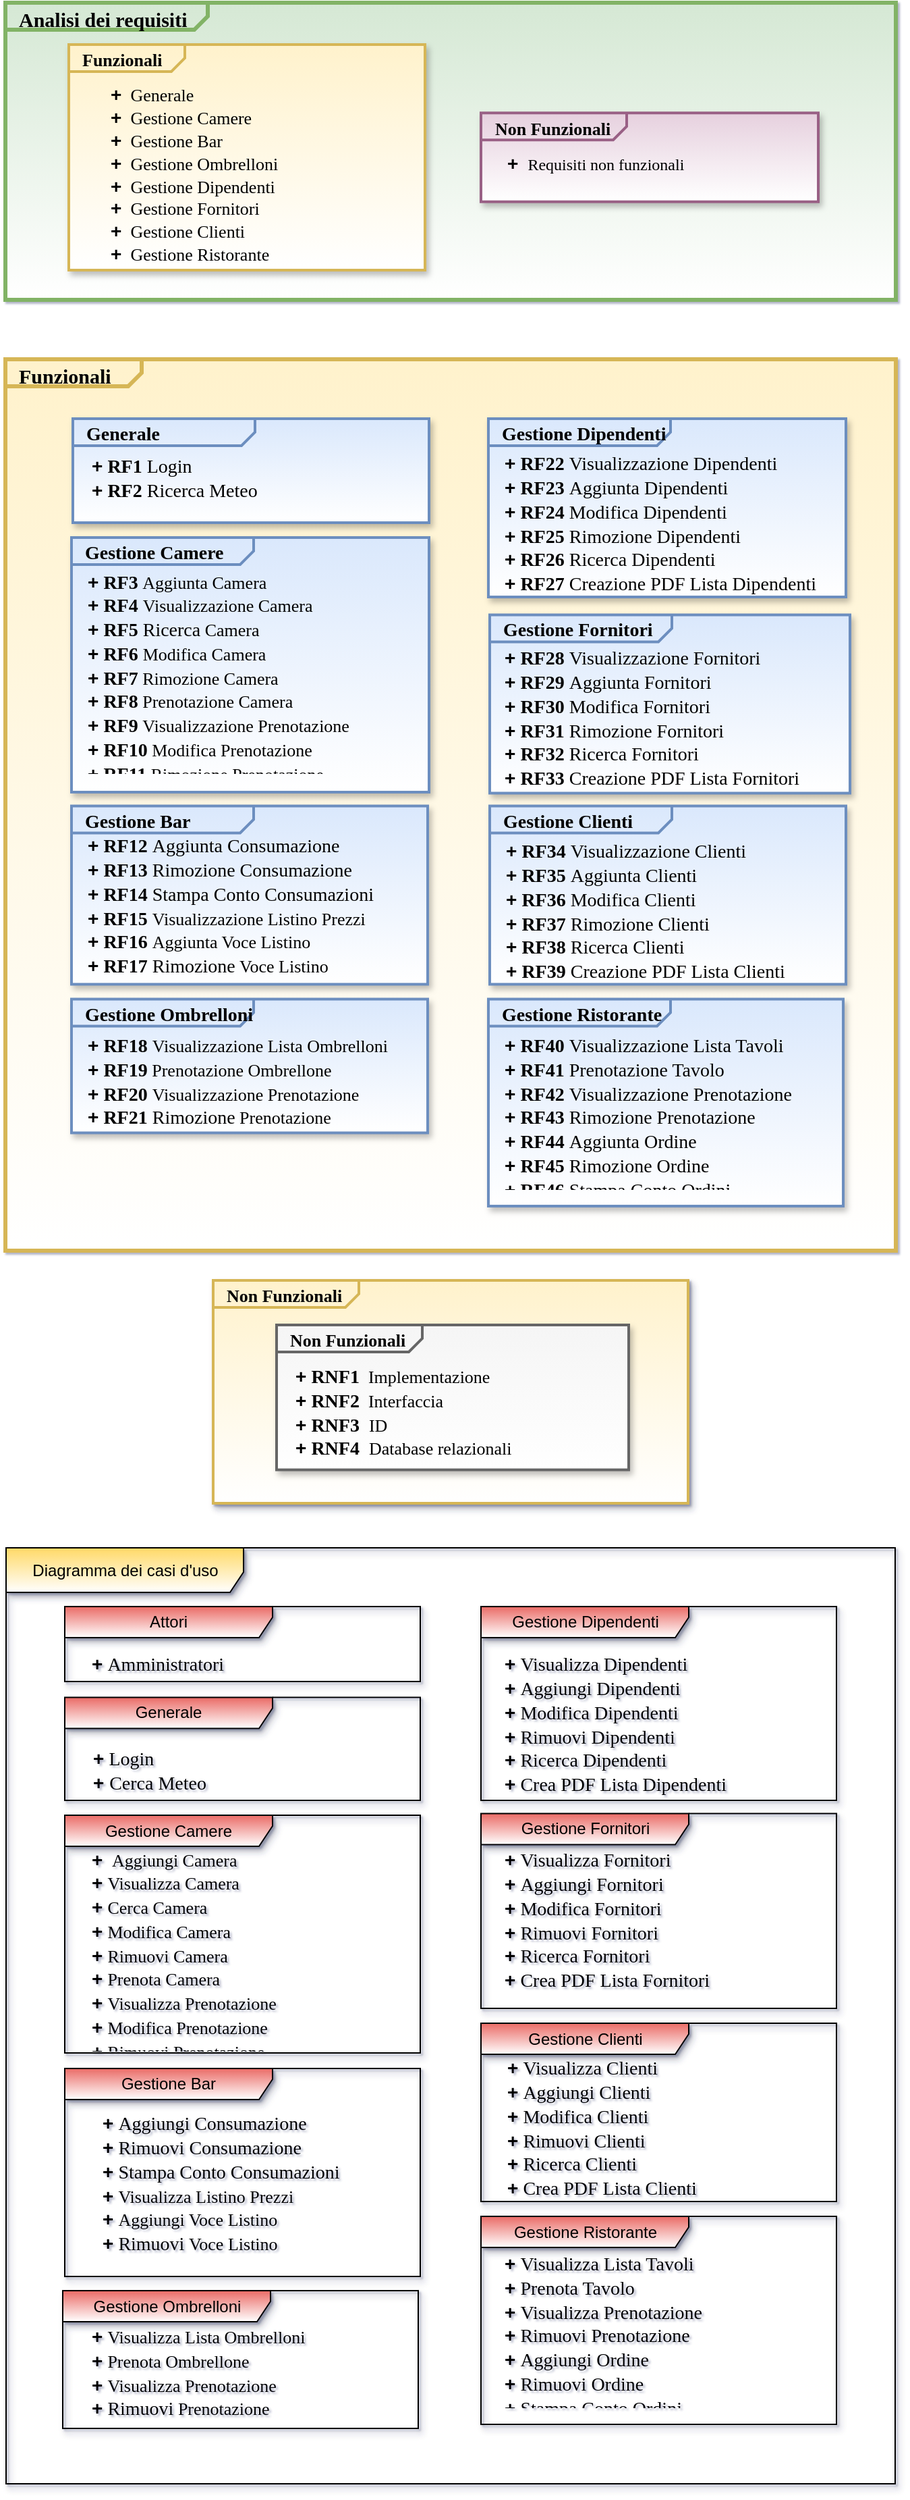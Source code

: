 <mxfile version="14.8.6" type="github">
  <diagram id="C5RBs43oDa-KdzZeNtuy" name="Page-1">
    <mxGraphModel dx="1038" dy="547" grid="1" gridSize="11" guides="1" tooltips="1" connect="1" arrows="1" fold="1" page="1" pageScale="1" pageWidth="827" pageHeight="1169" background="none" math="0" shadow="1">
      <root>
        <mxCell id="WIyWlLk6GJQsqaUBKTNV-0" />
        <mxCell id="WIyWlLk6GJQsqaUBKTNV-1" parent="WIyWlLk6GJQsqaUBKTNV-0" />
        <mxCell id="uHko3ZqcCqg4jHDyhWzK-28" value="Generale" style="shape=umlFrame;whiteSpace=wrap;html=1;shadow=1;sketch=0;fillColor=#EA6B66;gradientColor=#ffffff;width=154;height=23;" vertex="1" parent="WIyWlLk6GJQsqaUBKTNV-1">
          <mxGeometry x="88" y="1298.75" width="263.5" height="76.25" as="geometry" />
        </mxCell>
        <mxCell id="uHko3ZqcCqg4jHDyhWzK-17" value="Diagramma dei casi d&#39;uso" style="shape=umlFrame;whiteSpace=wrap;html=1;gradientColor=#ffffff;fillColor=#FFD966;shadow=1;sketch=0;width=176;height=33;" vertex="1" parent="WIyWlLk6GJQsqaUBKTNV-1">
          <mxGeometry x="44.5" y="1188" width="659" height="693" as="geometry" />
        </mxCell>
        <mxCell id="uHko3ZqcCqg4jHDyhWzK-27" value="Gestione Camere" style="shape=umlFrame;whiteSpace=wrap;html=1;shadow=1;sketch=0;fillColor=#EA6B66;gradientColor=#ffffff;width=154;height=23;" vertex="1" parent="WIyWlLk6GJQsqaUBKTNV-1">
          <mxGeometry x="88" y="1386" width="263.5" height="176" as="geometry" />
        </mxCell>
        <mxCell id="uHko3ZqcCqg4jHDyhWzK-25" value="Gestione Ombrelloni" style="shape=umlFrame;whiteSpace=wrap;html=1;shadow=1;sketch=0;fillColor=#EA6B66;gradientColor=#ffffff;width=154;height=23;" vertex="1" parent="WIyWlLk6GJQsqaUBKTNV-1">
          <mxGeometry x="86.5" y="1738" width="263.5" height="102" as="geometry" />
        </mxCell>
        <mxCell id="uHko3ZqcCqg4jHDyhWzK-23" value="Gestione Clienti" style="shape=umlFrame;whiteSpace=wrap;html=1;shadow=1;sketch=0;fillColor=#EA6B66;gradientColor=#ffffff;width=154;height=23;" vertex="1" parent="WIyWlLk6GJQsqaUBKTNV-1">
          <mxGeometry x="396.5" y="1540" width="263.5" height="132" as="geometry" />
        </mxCell>
        <mxCell id="uHko3ZqcCqg4jHDyhWzK-22" value="Gestione Fornitori" style="shape=umlFrame;whiteSpace=wrap;html=1;shadow=1;sketch=0;fillColor=#EA6B66;gradientColor=#ffffff;width=154;height=23;" vertex="1" parent="WIyWlLk6GJQsqaUBKTNV-1">
          <mxGeometry x="396.5" y="1384.75" width="263.5" height="144.25" as="geometry" />
        </mxCell>
        <mxCell id="uHko3ZqcCqg4jHDyhWzK-21" value="Gestione Dipendenti" style="shape=umlFrame;whiteSpace=wrap;html=1;shadow=1;sketch=0;fillColor=#EA6B66;gradientColor=#ffffff;width=154;height=23;" vertex="1" parent="WIyWlLk6GJQsqaUBKTNV-1">
          <mxGeometry x="396.5" y="1231.5" width="263.5" height="143.5" as="geometry" />
        </mxCell>
        <mxCell id="D3HDeSOzt5VXVgKv0Lmd-0" value="&lt;p style=&quot;margin: 0px ; margin-top: 4px ; margin-left: 10px ; text-align: left&quot;&gt;&lt;b&gt;&lt;font style=&quot;font-size: 15px&quot; face=&quot;Times New Roman&quot;&gt;Funzionali&lt;/font&gt;&lt;/b&gt;&lt;/p&gt;" style="html=1;shape=mxgraph.sysml.package;align=left;spacingLeft=5;verticalAlign=top;spacingTop=0;labelX=101;html=1;overflow=fill;strokeColor=#d6b656;fillColor=#fff2cc;strokeWidth=3;noLabel=0;autosize=0;gradientColor=#FFFFFF;" parent="WIyWlLk6GJQsqaUBKTNV-1" vertex="1">
          <mxGeometry x="44" y="308" width="660" height="660" as="geometry" />
        </mxCell>
        <mxCell id="D3HDeSOzt5VXVgKv0Lmd-4" value="&lt;p style=&quot;margin: 0px ; margin-top: 4px ; margin-left: 10px ; text-align: left&quot;&gt;&lt;b&gt;&lt;font face=&quot;Times New Roman&quot; style=&quot;font-size: 15px&quot;&gt;Analisi dei requisiti&lt;/font&gt;&lt;/b&gt;&lt;/p&gt;" style="html=1;shape=mxgraph.sysml.package;align=left;spacingLeft=5;verticalAlign=top;spacingTop=-3;labelX=150;html=1;overflow=fill;strokeColor=#82b366;strokeWidth=3;fillColor=#d5e8d4;gradientColor=#FFFFFF;" parent="WIyWlLk6GJQsqaUBKTNV-1" vertex="1">
          <mxGeometry x="44" y="44" width="660" height="220" as="geometry" />
        </mxCell>
        <mxCell id="D3HDeSOzt5VXVgKv0Lmd-6" value="&lt;p style=&quot;margin: 0px ; margin-top: 4px ; margin-left: 10px ; text-align: left&quot;&gt;&lt;b&gt;&lt;font style=&quot;font-size: 13px&quot; face=&quot;Times New Roman&quot;&gt;Non Funzionali&lt;/font&gt;&lt;/b&gt;&lt;/p&gt;" style="html=1;shape=mxgraph.sysml.package;align=left;spacingLeft=5;verticalAlign=top;spacingTop=-3;labelX=108;html=1;overflow=fill;strokeColor=#996185;strokeWidth=2;fontSize=12;fillColor=#e6d0de;shadow=1;gradientColor=#FFFFFF;" parent="WIyWlLk6GJQsqaUBKTNV-1" vertex="1">
          <mxGeometry x="396.5" y="125.63" width="250" height="65.75" as="geometry" />
        </mxCell>
        <mxCell id="D3HDeSOzt5VXVgKv0Lmd-5" value="&lt;p style=&quot;margin: 0px ; margin-top: 4px ; margin-left: 10px ; text-align: left&quot;&gt;&lt;b&gt;&lt;font face=&quot;Times New Roman&quot; style=&quot;font-size: 13px&quot;&gt;Funzionali&lt;/font&gt;&lt;/b&gt;&lt;/p&gt;" style="html=1;shape=mxgraph.sysml.package;align=left;spacingLeft=5;verticalAlign=top;spacingTop=-3;labelX=86;html=1;overflow=fill;fontSize=12;strokeColor=#d6b656;fillColor=#fff2cc;strokeWidth=2;shadow=1;gradientColor=#FFFFFF;" parent="WIyWlLk6GJQsqaUBKTNV-1" vertex="1">
          <mxGeometry x="91" y="75" width="264" height="167" as="geometry" />
        </mxCell>
        <mxCell id="Pwwx5OgXnvk-JeBYDkTg-12" value="&lt;font style=&quot;font-size: 14px&quot;&gt;&lt;font&gt;&lt;b&gt;&lt;font style=&quot;font-size: 14px&quot;&gt;+&lt;/font&gt;&lt;font face=&quot;Times New Roman&quot; style=&quot;font-size: 13px&quot;&gt;&amp;nbsp;&amp;nbsp;&lt;/font&gt;&lt;/b&gt;&lt;/font&gt;&lt;span style=&quot;font-size: 13px ; font-family: &amp;#34;times new roman&amp;#34;&quot;&gt;Generale&lt;/span&gt;&lt;br&gt;&lt;b&gt;&lt;font style=&quot;font-size: 14px&quot;&gt;+&lt;/font&gt;&lt;/b&gt;&lt;span style=&quot;font-size: 13px ; font-family: &amp;#34;times new roman&amp;#34;&quot;&gt;&amp;nbsp;&lt;/span&gt;&lt;span style=&quot;font-size: 13px ; font-family: &amp;#34;times new roman&amp;#34;&quot;&gt;&amp;nbsp;Gestione Camere&lt;/span&gt;&lt;br&gt;&lt;b&gt;&lt;font style=&quot;font-size: 14px&quot;&gt;+&lt;/font&gt;&lt;/b&gt;&lt;span style=&quot;font-size: 13px ; font-family: &amp;#34;times new roman&amp;#34;&quot;&gt;&amp;nbsp; Gestione Bar&lt;/span&gt;&lt;br&gt;&lt;b&gt;&lt;font style=&quot;font-size: 14px&quot;&gt;+&lt;/font&gt;&lt;/b&gt;&lt;span style=&quot;font-size: 13px ; font-family: &amp;#34;times new roman&amp;#34;&quot;&gt;&amp;nbsp;&lt;/span&gt;&lt;span style=&quot;font-family: &amp;#34;times new roman&amp;#34; ; font-size: 13px&quot;&gt;&amp;nbsp;Gestione Ombrelloni&lt;br&gt;&lt;/span&gt;&lt;b&gt;+&lt;/b&gt;&lt;span style=&quot;font-size: 13px ; font-family: &amp;#34;times new roman&amp;#34;&quot;&gt;&amp;nbsp;&lt;/span&gt;&lt;span style=&quot;font-family: &amp;#34;times new roman&amp;#34; ; font-size: 13px&quot;&gt;&amp;nbsp;Gestione Dipendenti&lt;br&gt;&lt;/span&gt;&lt;b&gt;+&lt;/b&gt;&lt;span style=&quot;font-size: 13px ; font-family: &amp;#34;times new roman&amp;#34;&quot;&gt;&amp;nbsp;&lt;/span&gt;&lt;span style=&quot;font-family: &amp;#34;times new roman&amp;#34; ; font-size: 13px&quot;&gt;&amp;nbsp;Gestione Fornitori&lt;br&gt;&lt;/span&gt;&lt;b&gt;+&lt;/b&gt;&lt;span style=&quot;font-size: 13px ; font-family: &amp;#34;times new roman&amp;#34;&quot;&gt;&amp;nbsp;&lt;/span&gt;&lt;span style=&quot;font-family: &amp;#34;times new roman&amp;#34; ; font-size: 13px&quot;&gt;&amp;nbsp;Gestione Clienti&lt;/span&gt;&lt;span style=&quot;font-family: &amp;#34;times new roman&amp;#34; ; font-size: 13px&quot;&gt;&lt;br&gt;&lt;/span&gt;&lt;b&gt;+&lt;/b&gt;&lt;span style=&quot;font-size: 13px ; font-family: &amp;#34;times new roman&amp;#34;&quot;&gt;&amp;nbsp;&lt;/span&gt;&lt;span style=&quot;font-family: &amp;#34;times new roman&amp;#34; ; font-size: 13px&quot;&gt;&amp;nbsp;Gestione Ristorante&lt;br&gt;&lt;/span&gt;&lt;/font&gt;" style="text;strokeColor=none;fillColor=none;html=1;whiteSpace=wrap;verticalAlign=middle;overflow=hidden;" parent="WIyWlLk6GJQsqaUBKTNV-1" vertex="1">
          <mxGeometry x="120" y="99" width="160" height="143" as="geometry" />
        </mxCell>
        <mxCell id="Pwwx5OgXnvk-JeBYDkTg-14" value="&lt;b style=&quot;font-size: 14px&quot;&gt;+&lt;font face=&quot;Times New Roman&quot;&gt;&amp;nbsp;&amp;nbsp;&lt;/font&gt;&lt;/b&gt;&lt;span style=&quot;font-family: &amp;#34;times new roman&amp;#34;&quot;&gt;Requisiti non funzionali&lt;br&gt;&lt;/span&gt;" style="text;html=1;whiteSpace=wrap;verticalAlign=middle;overflow=hidden;" parent="WIyWlLk6GJQsqaUBKTNV-1" vertex="1">
          <mxGeometry x="414" y="143" width="180" height="39" as="geometry" />
        </mxCell>
        <mxCell id="D3HDeSOzt5VXVgKv0Lmd-7" value="&lt;p style=&quot;margin: 0px ; margin-top: 4px ; margin-left: 10px ; text-align: left&quot;&gt;&lt;b&gt;&lt;font style=&quot;font-size: 14px&quot; face=&quot;Times New Roman&quot;&gt;Gestione Camere&lt;/font&gt;&lt;/b&gt;&lt;/p&gt;" style="html=1;shape=mxgraph.sysml.package;align=left;spacingLeft=5;verticalAlign=top;spacingTop=-3;labelX=135;html=1;overflow=fill;strokeColor=#6c8ebf;strokeWidth=2;fontSize=12;fillColor=#dae8fc;shadow=1;gradientColor=#FFFFFF;" parent="WIyWlLk6GJQsqaUBKTNV-1" vertex="1">
          <mxGeometry x="93" y="440" width="265" height="188.5" as="geometry" />
        </mxCell>
        <mxCell id="D3HDeSOzt5VXVgKv0Lmd-12" value="&lt;font&gt;&lt;font&gt;&lt;font style=&quot;font-weight: bold ; font-size: 14px&quot;&gt;&lt;font face=&quot;Helvetica&quot;&gt;+&lt;/font&gt; RF3&lt;/font&gt;&lt;font style=&quot;font-size: 13px&quot;&gt;&lt;b&gt;&amp;nbsp;&lt;/b&gt;Aggiunta Camera&lt;br&gt;&lt;/font&gt;&lt;/font&gt;&lt;font face=&quot;Helvetica&quot; style=&quot;font-size: 14px ; font-weight: 700&quot;&gt;+&lt;/font&gt;&lt;span style=&quot;font-size: 14px ; font-weight: 700&quot;&gt;&amp;nbsp;RF4&lt;/span&gt;&lt;span style=&quot;font-size: 14px ; font-weight: 700&quot;&gt;&amp;nbsp;&lt;/span&gt;&lt;font style=&quot;font-size: 13px&quot;&gt;Visualizzazione Camera&lt;br&gt;&lt;/font&gt;&lt;font face=&quot;Helvetica&quot; style=&quot;font-size: 14px ; font-weight: 700&quot;&gt;+&lt;/font&gt;&lt;span style=&quot;font-size: 14px ; font-weight: 700&quot;&gt;&amp;nbsp;RF5&lt;/span&gt;&lt;span style=&quot;font-size: 14px ; font-weight: 700&quot;&gt;&amp;nbsp;&lt;/span&gt;&lt;span style=&quot;font-size: 14px&quot;&gt;Ricerca&lt;/span&gt;&lt;font style=&quot;font-size: 13px&quot;&gt;&amp;nbsp;Camera&lt;br&gt;&lt;/font&gt;&lt;font face=&quot;Helvetica&quot; style=&quot;font-size: 14px ; font-weight: 700&quot;&gt;+&lt;/font&gt;&lt;span style=&quot;font-size: 14px ; font-weight: 700&quot;&gt;&amp;nbsp;RF6&lt;/span&gt;&lt;span style=&quot;font-size: 14px ; font-weight: 700&quot;&gt;&amp;nbsp;&lt;/span&gt;&lt;font style=&quot;font-size: 13px&quot;&gt;Modifica Camera&lt;/font&gt;&lt;br&gt;&lt;font face=&quot;Helvetica&quot; style=&quot;font-size: 14px ; font-weight: 700&quot;&gt;+&lt;/font&gt;&lt;span style=&quot;font-size: 14px ; font-weight: 700&quot;&gt;&amp;nbsp;RF7&lt;/span&gt;&lt;span style=&quot;font-size: 13px&quot;&gt;&amp;nbsp;Rimozione&amp;nbsp;&lt;/span&gt;&lt;span style=&quot;font-size: 13px&quot;&gt;Camera&lt;/span&gt;&lt;br&gt;&lt;font face=&quot;Helvetica&quot; style=&quot;font-size: 14px ; font-weight: 700&quot;&gt;+&lt;/font&gt;&lt;span style=&quot;font-size: 14px ; font-weight: 700&quot;&gt;&amp;nbsp;RF8&lt;/span&gt;&lt;span style=&quot;font-size: 13px&quot;&gt;&amp;nbsp;Prenotazione Camera&lt;br&gt;&lt;/span&gt;&lt;font face=&quot;Helvetica&quot; style=&quot;font-size: 14px ; font-weight: 700&quot;&gt;+&lt;/font&gt;&lt;span style=&quot;font-size: 14px ; font-weight: 700&quot;&gt;&amp;nbsp;RF9&lt;/span&gt;&lt;span style=&quot;font-size: 13px&quot;&gt;&amp;nbsp;&lt;/span&gt;&lt;span style=&quot;font-size: 13px&quot;&gt;Visualizzazione Prenotazione&lt;/span&gt;&lt;br&gt;&lt;font face=&quot;Helvetica&quot; style=&quot;font-size: 14px ; font-weight: 700&quot;&gt;+&lt;/font&gt;&lt;span style=&quot;font-size: 14px ; font-weight: 700&quot;&gt;&amp;nbsp;RF10&lt;/span&gt;&lt;span style=&quot;font-size: 13px&quot;&gt;&amp;nbsp;&lt;/span&gt;&lt;span style=&quot;font-size: 13px&quot;&gt;Modifica Prenotazione&lt;/span&gt;&lt;br&gt;&lt;font face=&quot;Helvetica&quot; style=&quot;font-size: 14px ; font-weight: 700&quot;&gt;+&lt;/font&gt;&lt;span style=&quot;font-size: 14px ; font-weight: 700&quot;&gt;&amp;nbsp;RF11&lt;/span&gt;&lt;span style=&quot;font-size: 13px&quot;&gt;&amp;nbsp;&lt;/span&gt;&lt;span style=&quot;font-size: 13px&quot;&gt;Rimozione Prenotazione&lt;/span&gt;&lt;/font&gt;" style="text;strokeColor=none;fillColor=none;html=1;whiteSpace=wrap;verticalAlign=middle;overflow=hidden;fontFamily=Times New Roman;" parent="WIyWlLk6GJQsqaUBKTNV-1" vertex="1">
          <mxGeometry x="102.5" y="462" width="241" height="154" as="geometry" />
        </mxCell>
        <mxCell id="D3HDeSOzt5VXVgKv0Lmd-18" value="&lt;p style=&quot;margin: 0px ; margin-top: 4px ; margin-left: 10px ; text-align: left&quot;&gt;&lt;b&gt;&lt;font style=&quot;font-size: 13px&quot; face=&quot;Times New Roman&quot;&gt;Non Funzionali&lt;/font&gt;&lt;/b&gt;&lt;/p&gt;" style="html=1;shape=mxgraph.sysml.package;align=left;spacingLeft=5;verticalAlign=top;spacingTop=-3;labelX=108;html=1;overflow=fill;strokeWidth=2;fontSize=12;shadow=1;strokeColor=#d6b656;fillColor=#fff2cc;gradientColor=#FFFFFF;" parent="WIyWlLk6GJQsqaUBKTNV-1" vertex="1">
          <mxGeometry x="198" y="990" width="352" height="165" as="geometry" />
        </mxCell>
        <mxCell id="D3HDeSOzt5VXVgKv0Lmd-19" value="&lt;p style=&quot;margin: 0px ; margin-top: 4px ; margin-left: 10px ; text-align: left&quot;&gt;&lt;b&gt;&lt;font style=&quot;font-size: 13px&quot; face=&quot;Times New Roman&quot;&gt;Non Funzionali&lt;/font&gt;&lt;/b&gt;&lt;/p&gt;" style="html=1;shape=mxgraph.sysml.package;align=left;spacingLeft=5;verticalAlign=top;spacingTop=-3;labelX=108;html=1;overflow=fill;strokeWidth=2;fontSize=12;shadow=1;strokeColor=#666666;fillColor=#f5f5f5;gradientColor=#FFFFFF;" parent="WIyWlLk6GJQsqaUBKTNV-1" vertex="1">
          <mxGeometry x="245" y="1023" width="261" height="107.25" as="geometry" />
        </mxCell>
        <mxCell id="D3HDeSOzt5VXVgKv0Lmd-20" value="&lt;font&gt;&lt;font&gt;&lt;font style=&quot;font-weight: bold ; font-size: 14px&quot;&gt;&lt;font face=&quot;Helvetica&quot;&gt;+&lt;/font&gt;&amp;nbsp;RNF1&lt;/font&gt;&lt;font style=&quot;font-weight: bold ; font-size: 13px&quot;&gt;&amp;nbsp; &lt;/font&gt;&lt;font style=&quot;font-size: 13px&quot;&gt;Implementazione&lt;/font&gt;&lt;/font&gt;&lt;br&gt;&lt;font face=&quot;Helvetica&quot; style=&quot;font-size: 14px ; font-weight: 700&quot;&gt;+&lt;/font&gt;&lt;span style=&quot;font-size: 14px ; font-weight: 700&quot;&gt;&amp;nbsp;RNF&lt;/span&gt;&lt;b&gt;&lt;font style=&quot;font-size: 14px&quot;&gt;2&lt;/font&gt;&lt;/b&gt;&lt;span style=&quot;font-size: 13px&quot;&gt;&amp;nbsp;&lt;/span&gt;&lt;span style=&quot;font-size: 13px&quot;&gt;&amp;nbsp;Interfaccia&lt;br&gt;&lt;/span&gt;&lt;font&gt;&lt;font face=&quot;Helvetica&quot; style=&quot;font-size: 14px ; font-weight: 700&quot;&gt;+&lt;/font&gt;&lt;span style=&quot;font-size: 14px ; font-weight: 700&quot;&gt;&amp;nbsp;RNF3&lt;/span&gt;&lt;b style=&quot;font-size: 14px&quot;&gt;&amp;nbsp;&amp;nbsp;&lt;/b&gt;&lt;font style=&quot;font-size: 13px&quot;&gt;ID&lt;/font&gt;&lt;br&gt;&lt;/font&gt;&lt;font face=&quot;Helvetica&quot; style=&quot;font-size: 14px ; font-weight: 700&quot;&gt;+&lt;/font&gt;&lt;span style=&quot;font-size: 14px ; font-weight: 700&quot;&gt;&amp;nbsp;RNF4&lt;/span&gt;&lt;b&gt;&lt;font style=&quot;font-size: 14px&quot;&gt;&amp;nbsp;&amp;nbsp;&lt;/font&gt;&lt;/b&gt;&lt;span style=&quot;font-size: 13px&quot;&gt;Database relazionali&lt;/span&gt;&lt;br&gt;&lt;/font&gt;" style="text;strokeColor=none;fillColor=none;html=1;whiteSpace=wrap;verticalAlign=middle;overflow=hidden;fontFamily=Times New Roman;" parent="WIyWlLk6GJQsqaUBKTNV-1" vertex="1">
          <mxGeometry x="257" y="1045.25" width="183" height="85" as="geometry" />
        </mxCell>
        <mxCell id="4B_8ZGpId8C0Z32hghVD-11" value="&lt;p style=&quot;margin: 0px ; margin-top: 4px ; margin-left: 10px ; text-align: left&quot;&gt;&lt;b&gt;&lt;font style=&quot;font-size: 14px&quot; face=&quot;Times New Roman&quot;&gt;Gestione Ombrelloni&lt;/font&gt;&lt;/b&gt;&lt;/p&gt;" style="html=1;shape=mxgraph.sysml.package;align=left;spacingLeft=5;verticalAlign=top;spacingTop=-3;labelX=135;html=1;overflow=fill;strokeColor=#6c8ebf;strokeWidth=2;fontSize=12;fillColor=#dae8fc;shadow=1;gradientColor=#FFFFFF;" parent="WIyWlLk6GJQsqaUBKTNV-1" vertex="1">
          <mxGeometry x="93" y="781.75" width="264" height="99" as="geometry" />
        </mxCell>
        <mxCell id="4B_8ZGpId8C0Z32hghVD-12" value="&lt;p style=&quot;margin: 0px ; margin-top: 4px ; margin-left: 10px ; text-align: left&quot;&gt;&lt;b&gt;&lt;font style=&quot;font-size: 14px&quot; face=&quot;Times New Roman&quot;&gt;Gestione Bar&lt;/font&gt;&lt;/b&gt;&lt;/p&gt;" style="html=1;shape=mxgraph.sysml.package;align=left;spacingLeft=5;verticalAlign=top;spacingTop=-3;labelX=135;html=1;overflow=fill;strokeColor=#6c8ebf;strokeWidth=2;fontSize=12;fillColor=#dae8fc;shadow=1;gradientColor=#FFFFFF;" parent="WIyWlLk6GJQsqaUBKTNV-1" vertex="1">
          <mxGeometry x="93" y="638.75" width="264" height="132" as="geometry" />
        </mxCell>
        <mxCell id="4B_8ZGpId8C0Z32hghVD-13" value="&lt;p style=&quot;margin: 0px ; margin-top: 4px ; margin-left: 10px ; text-align: left&quot;&gt;&lt;font face=&quot;Times New Roman&quot;&gt;&lt;span style=&quot;font-size: 14px&quot;&gt;&lt;b&gt;Gestione Ristorante&lt;/b&gt;&lt;/span&gt;&lt;/font&gt;&lt;/p&gt;" style="html=1;shape=mxgraph.sysml.package;align=left;spacingLeft=5;verticalAlign=top;spacingTop=-3;labelX=135;html=1;overflow=fill;strokeColor=#6c8ebf;strokeWidth=2;fontSize=12;fillColor=#dae8fc;shadow=1;gradientColor=#FFFFFF;" parent="WIyWlLk6GJQsqaUBKTNV-1" vertex="1">
          <mxGeometry x="402" y="781.75" width="263" height="153.25" as="geometry" />
        </mxCell>
        <mxCell id="4B_8ZGpId8C0Z32hghVD-14" value="&lt;p style=&quot;margin: 0px ; margin-top: 4px ; margin-left: 10px ; text-align: left&quot;&gt;&lt;b&gt;&lt;font style=&quot;font-size: 14px&quot; face=&quot;Times New Roman&quot;&gt;Gestione Clienti&lt;/font&gt;&lt;/b&gt;&lt;/p&gt;" style="html=1;shape=mxgraph.sysml.package;align=left;spacingLeft=5;verticalAlign=top;spacingTop=-3;labelX=135;html=1;overflow=fill;strokeColor=#6c8ebf;strokeWidth=2;fontSize=12;fillColor=#dae8fc;shadow=1;gradientColor=#FFFFFF;" parent="WIyWlLk6GJQsqaUBKTNV-1" vertex="1">
          <mxGeometry x="403" y="638.75" width="264" height="132" as="geometry" />
        </mxCell>
        <mxCell id="4B_8ZGpId8C0Z32hghVD-15" value="&lt;p style=&quot;margin: 0px ; margin-top: 4px ; margin-left: 10px ; text-align: left&quot;&gt;&lt;font face=&quot;Times New Roman&quot;&gt;&lt;span style=&quot;font-size: 14px&quot;&gt;&lt;b&gt;Generale&lt;/b&gt;&lt;/span&gt;&lt;/font&gt;&lt;/p&gt;" style="html=1;shape=mxgraph.sysml.package;align=left;spacingLeft=5;verticalAlign=top;spacingTop=-3;labelX=135;html=1;overflow=fill;strokeColor=#6c8ebf;strokeWidth=2;fontSize=12;fillColor=#dae8fc;shadow=1;gradientColor=#FFFFFF;" parent="WIyWlLk6GJQsqaUBKTNV-1" vertex="1">
          <mxGeometry x="94" y="352" width="264" height="77" as="geometry" />
        </mxCell>
        <mxCell id="4B_8ZGpId8C0Z32hghVD-16" value="&lt;font&gt;&lt;font&gt;&lt;font style=&quot;font-weight: bold ; font-size: 14px&quot;&gt;&lt;font face=&quot;Helvetica&quot;&gt;+&lt;/font&gt;&amp;nbsp;RF18&amp;nbsp;&lt;font style=&quot;font-weight: 400 ; font-size: 13px&quot;&gt;Visualizzazione Lista Ombrelloni&lt;/font&gt;&lt;br style=&quot;font-size: 12px ; font-weight: 400&quot;&gt;&lt;font face=&quot;Helvetica&quot;&gt;+&lt;/font&gt; RF19&lt;/font&gt;&lt;font style=&quot;font-size: 13px&quot;&gt;&lt;b&gt;&amp;nbsp;&lt;/b&gt;Prenotazione Ombrellone&lt;br&gt;&lt;/font&gt;&lt;/font&gt;&lt;font face=&quot;Helvetica&quot; style=&quot;font-size: 14px ; font-weight: 700&quot;&gt;+&lt;/font&gt;&lt;span style=&quot;font-size: 14px ; font-weight: 700&quot;&gt;&amp;nbsp;RF20&lt;/span&gt;&lt;span style=&quot;font-size: 14px ; font-weight: 700&quot;&gt;&amp;nbsp;&lt;/span&gt;&lt;font style=&quot;font-size: 13px&quot;&gt;Visualizzazione Prenotazione&lt;/font&gt;&lt;br&gt;&lt;font face=&quot;Helvetica&quot; style=&quot;font-size: 14px ; font-weight: 700&quot;&gt;+&lt;/font&gt;&lt;span style=&quot;font-size: 14px ; font-weight: 700&quot;&gt;&amp;nbsp;RF21&amp;nbsp;&lt;/span&gt;&lt;span style=&quot;font-size: 14px&quot;&gt;Rimozione&lt;/span&gt;&lt;font style=&quot;font-size: 13px&quot;&gt;&amp;nbsp;Prenotazione&lt;/font&gt;&lt;/font&gt;" style="text;strokeColor=none;fillColor=none;html=1;whiteSpace=wrap;verticalAlign=middle;overflow=hidden;fontFamily=Times New Roman;" parent="WIyWlLk6GJQsqaUBKTNV-1" vertex="1">
          <mxGeometry x="103" y="805.25" width="238" height="75.5" as="geometry" />
        </mxCell>
        <mxCell id="4B_8ZGpId8C0Z32hghVD-17" value="&lt;font&gt;&lt;font&gt;&lt;font style=&quot;font-weight: bold ; font-size: 14px&quot;&gt;&lt;font face=&quot;Helvetica&quot;&gt;+&lt;/font&gt;&amp;nbsp;RF12&lt;/font&gt;&lt;font style=&quot;font-size: 14px&quot;&gt;&amp;nbsp;Aggiunta Consumazione&lt;br&gt;&lt;/font&gt;&lt;font&gt;&lt;font style=&quot;font-weight: bold ; font-size: 14px&quot;&gt;&lt;font face=&quot;Helvetica&quot;&gt;+&lt;/font&gt;&amp;nbsp;RF13&lt;/font&gt;&lt;font style=&quot;font-size: 14px&quot;&gt;&amp;nbsp;Rimozione Consumazione&lt;br&gt;&lt;/font&gt;&lt;font style=&quot;font-weight: bold ; font-size: 14px&quot;&gt;&lt;font face=&quot;Helvetica&quot;&gt;+&lt;/font&gt;&amp;nbsp;RF14&lt;/font&gt;&lt;font style=&quot;font-size: 14px&quot;&gt;&amp;nbsp;Stampa Conto Consumazioni&lt;/font&gt;&lt;br&gt;&lt;font face=&quot;Helvetica&quot; style=&quot;font-size: 14px ; font-weight: bold&quot;&gt;+&lt;/font&gt;&lt;span style=&quot;font-size: 14px&quot;&gt;&lt;b&gt; RF15&lt;/b&gt;&amp;nbsp;&lt;/span&gt;&lt;/font&gt;&lt;font style=&quot;font-size: 13px&quot;&gt;Visualizzazione Listino Prezzi&lt;br&gt;&lt;/font&gt;&lt;/font&gt;&lt;font face=&quot;Helvetica&quot; style=&quot;font-size: 14px ; font-weight: 700&quot;&gt;+&lt;/font&gt;&lt;span style=&quot;font-size: 14px ; font-weight: 700&quot;&gt;&amp;nbsp;RF16&lt;/span&gt;&lt;span style=&quot;font-size: 14px&quot;&gt;&amp;nbsp;&lt;/span&gt;&lt;span style=&quot;font-size: 13px&quot;&gt;Aggiunta Voce Listino&lt;/span&gt;&lt;br&gt;&lt;font face=&quot;Helvetica&quot; style=&quot;font-size: 14px ; font-weight: 700&quot;&gt;+&lt;/font&gt;&lt;span style=&quot;font-size: 14px ; font-weight: 700&quot;&gt;&amp;nbsp;RF17&lt;/span&gt;&lt;span style=&quot;font-size: 14px&quot;&gt;&amp;nbsp;&lt;/span&gt;&lt;span style=&quot;font-size: 14px&quot;&gt;Rimozione&lt;/span&gt;&lt;font style=&quot;font-size: 13px&quot;&gt;&amp;nbsp;Voce Listino&lt;/font&gt;&lt;/font&gt;" style="text;strokeColor=none;fillColor=none;html=1;whiteSpace=wrap;verticalAlign=middle;overflow=hidden;fontFamily=Times New Roman;" parent="WIyWlLk6GJQsqaUBKTNV-1" vertex="1">
          <mxGeometry x="103" y="645" width="220" height="136.5" as="geometry" />
        </mxCell>
        <mxCell id="4B_8ZGpId8C0Z32hghVD-18" value="&lt;font&gt;&lt;font&gt;&lt;font style=&quot;font-weight: bold ; font-size: 14px&quot;&gt;&lt;font face=&quot;Helvetica&quot;&gt;+&lt;/font&gt;&amp;nbsp;RF40&lt;/font&gt;&lt;font style=&quot;font-size: 14px&quot;&gt;&amp;nbsp;Visualizzazione Lista Tavoli&lt;br&gt;&lt;/font&gt;&lt;font&gt;&lt;font style=&quot;font-weight: bold ; font-size: 14px&quot;&gt;&lt;font face=&quot;Helvetica&quot;&gt;+&lt;/font&gt;&amp;nbsp;RF41&lt;/font&gt;&lt;font style=&quot;font-size: 14px&quot;&gt;&amp;nbsp;Prenotazione Tavolo&lt;br&gt;&lt;/font&gt;&lt;font style=&quot;font-weight: bold ; font-size: 14px&quot;&gt;&lt;font face=&quot;Helvetica&quot;&gt;+&lt;/font&gt;&amp;nbsp;RF42&lt;/font&gt;&lt;font style=&quot;font-size: 14px&quot;&gt;&amp;nbsp;Visualizzazione Prenotazione&lt;/font&gt;&lt;br&gt;&lt;font face=&quot;Helvetica&quot; style=&quot;font-size: 14px ; font-weight: bold&quot;&gt;+&lt;/font&gt;&lt;span style=&quot;font-size: 14px&quot;&gt;&lt;b&gt; RF43&lt;/b&gt;&amp;nbsp;Rimozione Prenotazione&lt;/span&gt;&lt;/font&gt;&lt;font style=&quot;font-size: 13px&quot;&gt;&lt;br&gt;&lt;/font&gt;&lt;/font&gt;&lt;font face=&quot;Helvetica&quot; style=&quot;font-size: 14px ; font-weight: 700&quot;&gt;+&lt;/font&gt;&lt;span style=&quot;font-size: 14px ; font-weight: 700&quot;&gt;&amp;nbsp;RF44&lt;/span&gt;&lt;span style=&quot;font-size: 14px&quot;&gt;&amp;nbsp;Aggiunta Ordine&lt;/span&gt;&lt;br&gt;&lt;font face=&quot;Helvetica&quot; style=&quot;font-size: 14px ; font-weight: 700&quot;&gt;+&lt;/font&gt;&lt;span style=&quot;font-size: 14px ; font-weight: 700&quot;&gt;&amp;nbsp;RF45&amp;nbsp;&lt;/span&gt;&lt;span style=&quot;font-size: 14px&quot;&gt;Rimozione Ordine&lt;br&gt;&lt;/span&gt;&lt;font face=&quot;Helvetica&quot; style=&quot;font-size: 14px ; font-weight: 700&quot;&gt;+&lt;/font&gt;&lt;span style=&quot;font-size: 14px ; font-weight: 700&quot;&gt;&amp;nbsp;RF46&lt;/span&gt;&lt;span style=&quot;font-size: 14px&quot;&gt;&amp;nbsp;Stampa Conto Ordini&lt;/span&gt;&lt;span style=&quot;font-size: 14px&quot;&gt;&lt;br&gt;&lt;/span&gt;&lt;/font&gt;" style="text;strokeColor=none;fillColor=none;html=1;whiteSpace=wrap;verticalAlign=middle;overflow=hidden;fontFamily=Times New Roman;" parent="WIyWlLk6GJQsqaUBKTNV-1" vertex="1">
          <mxGeometry x="411.5" y="805.25" width="220" height="118.75" as="geometry" />
        </mxCell>
        <mxCell id="4B_8ZGpId8C0Z32hghVD-20" value="&lt;font&gt;&lt;font&gt;&lt;font style=&quot;font-weight: bold ; font-size: 14px&quot;&gt;&lt;font face=&quot;Helvetica&quot;&gt;+&lt;/font&gt;&amp;nbsp;RF34&lt;/font&gt;&lt;font style=&quot;font-size: 14px&quot;&gt;&amp;nbsp;Visualizzazione Clienti&lt;br&gt;&lt;/font&gt;&lt;font&gt;&lt;font style=&quot;font-weight: bold ; font-size: 14px&quot;&gt;&lt;font face=&quot;Helvetica&quot;&gt;+&lt;/font&gt;&amp;nbsp;RF35&lt;/font&gt;&lt;font style=&quot;font-size: 14px&quot;&gt;&amp;nbsp;Aggiunta Clienti&lt;br&gt;&lt;/font&gt;&lt;font style=&quot;font-weight: bold ; font-size: 14px&quot;&gt;&lt;font face=&quot;Helvetica&quot;&gt;+&lt;/font&gt;&amp;nbsp;RF36&lt;/font&gt;&lt;font style=&quot;font-size: 14px&quot;&gt;&amp;nbsp;Modifica Clienti&lt;/font&gt;&lt;br&gt;&lt;font face=&quot;Helvetica&quot; style=&quot;font-size: 14px ; font-weight: bold&quot;&gt;+&lt;/font&gt;&lt;span style=&quot;font-size: 14px&quot;&gt;&lt;b&gt; RF37&lt;/b&gt;&amp;nbsp;Rimozione Clienti&lt;/span&gt;&lt;/font&gt;&lt;font style=&quot;font-size: 13px&quot;&gt;&lt;br&gt;&lt;/font&gt;&lt;/font&gt;&lt;font face=&quot;Helvetica&quot; style=&quot;font-size: 14px ; font-weight: 700&quot;&gt;+&lt;/font&gt;&lt;span style=&quot;font-size: 14px ; font-weight: 700&quot;&gt;&amp;nbsp;RF38&lt;/span&gt;&lt;span style=&quot;font-size: 14px&quot;&gt;&amp;nbsp;Ricerca Clienti&lt;/span&gt;&lt;br&gt;&lt;font face=&quot;Helvetica&quot; style=&quot;font-size: 14px ; font-weight: 700&quot;&gt;+&lt;/font&gt;&lt;span style=&quot;font-size: 14px ; font-weight: 700&quot;&gt;&amp;nbsp;RF39&lt;/span&gt;&lt;span style=&quot;font-size: 14px&quot;&gt;&amp;nbsp;Creazione PDF Lista Clienti&lt;/span&gt;&lt;/font&gt;" style="text;strokeColor=none;fillColor=none;html=1;whiteSpace=wrap;verticalAlign=middle;overflow=hidden;fontFamily=Times New Roman;" parent="WIyWlLk6GJQsqaUBKTNV-1" vertex="1">
          <mxGeometry x="413" y="660.75" width="236" height="111.5" as="geometry" />
        </mxCell>
        <mxCell id="4B_8ZGpId8C0Z32hghVD-21" value="&lt;font&gt;&lt;font&gt;&lt;font style=&quot;font-weight: bold ; font-size: 14px&quot;&gt;&lt;font face=&quot;Helvetica&quot;&gt;+&lt;/font&gt;&amp;nbsp;RF1&lt;/font&gt;&lt;font style=&quot;font-size: 14px&quot;&gt;&amp;nbsp;Login&lt;br&gt;&lt;font style=&quot;font-weight: bold&quot;&gt;&lt;font face=&quot;Helvetica&quot;&gt;+&lt;/font&gt;&amp;nbsp;RF2&lt;/font&gt;&amp;nbsp;Ricerca Meteo&lt;br&gt;&lt;/font&gt;&lt;/font&gt;&lt;/font&gt;" style="text;strokeColor=none;fillColor=none;html=1;whiteSpace=wrap;verticalAlign=middle;overflow=hidden;fontFamily=Times New Roman;" parent="WIyWlLk6GJQsqaUBKTNV-1" vertex="1">
          <mxGeometry x="106" y="374" width="240" height="43.75" as="geometry" />
        </mxCell>
        <mxCell id="4B_8ZGpId8C0Z32hghVD-31" value="&lt;p style=&quot;margin: 0px ; margin-top: 4px ; margin-left: 10px ; text-align: left&quot;&gt;&lt;b&gt;&lt;font style=&quot;font-size: 14px&quot; face=&quot;Times New Roman&quot;&gt;Gestione Dipendenti&lt;/font&gt;&lt;/b&gt;&lt;/p&gt;" style="html=1;shape=mxgraph.sysml.package;align=left;spacingLeft=5;verticalAlign=top;spacingTop=-3;labelX=135;html=1;overflow=fill;strokeColor=#6c8ebf;strokeWidth=2;fontSize=12;fillColor=#dae8fc;shadow=1;gradientColor=#FFFFFF;" parent="WIyWlLk6GJQsqaUBKTNV-1" vertex="1">
          <mxGeometry x="402" y="352" width="265" height="132" as="geometry" />
        </mxCell>
        <mxCell id="4B_8ZGpId8C0Z32hghVD-32" value="&lt;font style=&quot;font-size: 14px&quot;&gt;&lt;font style=&quot;font-size: 14px&quot;&gt;&lt;font style=&quot;font-size: 14px&quot;&gt;&lt;font style=&quot;font-weight: bold ; font-size: 14px&quot;&gt;&lt;font face=&quot;Helvetica&quot; style=&quot;font-size: 14px&quot;&gt;+&lt;/font&gt;&amp;nbsp;RF22&lt;/font&gt;&lt;font style=&quot;font-size: 14px&quot;&gt;&amp;nbsp;Visualizzazione Dipendenti&lt;br&gt;&lt;/font&gt;&lt;font style=&quot;font-size: 14px&quot;&gt;&lt;font style=&quot;font-weight: bold ; font-size: 14px&quot;&gt;&lt;font face=&quot;Helvetica&quot; style=&quot;font-size: 14px&quot;&gt;+&lt;/font&gt;&amp;nbsp;RF23&lt;/font&gt;&lt;font style=&quot;font-size: 14px&quot;&gt;&amp;nbsp;Aggiunta Dipendenti&lt;br&gt;&lt;/font&gt;&lt;font style=&quot;font-weight: bold ; font-size: 14px&quot;&gt;&lt;font face=&quot;Helvetica&quot; style=&quot;font-size: 14px&quot;&gt;+&lt;/font&gt;&amp;nbsp;RF24&lt;/font&gt;&lt;font style=&quot;font-size: 14px&quot;&gt;&amp;nbsp;Modifica&amp;nbsp;&lt;/font&gt;Dipendenti&lt;br&gt;&lt;font face=&quot;Helvetica&quot; style=&quot;font-weight: bold ; font-size: 14px&quot;&gt;+&lt;/font&gt;&lt;b&gt; RF25&lt;/b&gt;&amp;nbsp;Rimozione&amp;nbsp;&lt;/font&gt;&lt;font style=&quot;font-size: 14px&quot;&gt;Dipendenti&lt;br&gt;&lt;/font&gt;&lt;/font&gt;&lt;font face=&quot;Helvetica&quot; style=&quot;font-weight: 700 ; font-size: 14px&quot;&gt;+&lt;/font&gt;&lt;span style=&quot;font-weight: 700&quot;&gt;&amp;nbsp;RF26&lt;/span&gt;&amp;nbsp;Ricerca&amp;nbsp;Dipendenti&lt;br&gt;&lt;font face=&quot;Helvetica&quot; style=&quot;font-weight: 700 ; font-size: 14px&quot;&gt;+&lt;/font&gt;&lt;span style=&quot;font-weight: 700&quot;&gt;&amp;nbsp;RF27&lt;/span&gt;&amp;nbsp;Creazione PDF Lista&amp;nbsp;&lt;/font&gt;Dipendenti&lt;/font&gt;" style="text;strokeColor=none;fillColor=none;html=1;whiteSpace=wrap;verticalAlign=middle;overflow=hidden;fontFamily=Times New Roman;" parent="WIyWlLk6GJQsqaUBKTNV-1" vertex="1">
          <mxGeometry x="412" y="374" width="248" height="111.5" as="geometry" />
        </mxCell>
        <mxCell id="4B_8ZGpId8C0Z32hghVD-33" value="&lt;p style=&quot;margin: 0px ; margin-top: 4px ; margin-left: 10px ; text-align: left&quot;&gt;&lt;b&gt;&lt;font style=&quot;font-size: 14px&quot; face=&quot;Times New Roman&quot;&gt;Gestione Fornitori&lt;/font&gt;&lt;/b&gt;&lt;/p&gt;" style="html=1;shape=mxgraph.sysml.package;align=left;spacingLeft=5;verticalAlign=top;spacingTop=-3;labelX=135;html=1;overflow=fill;strokeColor=#6c8ebf;strokeWidth=2;fontSize=12;fillColor=#dae8fc;shadow=1;gradientColor=#FFFFFF;" parent="WIyWlLk6GJQsqaUBKTNV-1" vertex="1">
          <mxGeometry x="403" y="497.25" width="267" height="132" as="geometry" />
        </mxCell>
        <mxCell id="4B_8ZGpId8C0Z32hghVD-34" value="&lt;font&gt;&lt;font&gt;&lt;font style=&quot;font-weight: bold ; font-size: 14px&quot;&gt;&lt;font face=&quot;Helvetica&quot;&gt;+&lt;/font&gt;&amp;nbsp;RF28&lt;/font&gt;&lt;font style=&quot;font-size: 14px&quot;&gt;&amp;nbsp;Visualizzazione Fornitori&lt;br&gt;&lt;/font&gt;&lt;font&gt;&lt;font style=&quot;font-weight: bold ; font-size: 14px&quot;&gt;&lt;font face=&quot;Helvetica&quot;&gt;+&lt;/font&gt;&amp;nbsp;RF29&lt;/font&gt;&lt;font style=&quot;font-size: 14px&quot;&gt;&amp;nbsp;Aggiunta Fornitori&lt;br&gt;&lt;/font&gt;&lt;font style=&quot;font-weight: bold ; font-size: 14px&quot;&gt;&lt;font face=&quot;Helvetica&quot;&gt;+&lt;/font&gt;&amp;nbsp;RF30&lt;/font&gt;&lt;font style=&quot;font-size: 14px&quot;&gt;&amp;nbsp;Modifica&amp;nbsp;&lt;/font&gt;&lt;span style=&quot;font-size: 14px&quot;&gt;Fornitori&lt;/span&gt;&lt;br&gt;&lt;font face=&quot;Helvetica&quot; style=&quot;font-size: 14px ; font-weight: bold&quot;&gt;+&lt;/font&gt;&lt;span style=&quot;font-size: 14px&quot;&gt;&lt;b&gt; RF31&lt;/b&gt;&amp;nbsp;Rimozione&amp;nbsp;&lt;/span&gt;&lt;/font&gt;&lt;font style=&quot;font-size: 13px&quot;&gt;&lt;span style=&quot;font-size: 14px&quot;&gt;Fornitori&lt;/span&gt;&lt;br&gt;&lt;/font&gt;&lt;/font&gt;&lt;font face=&quot;Helvetica&quot; style=&quot;font-size: 14px ; font-weight: 700&quot;&gt;+&lt;/font&gt;&lt;span style=&quot;font-size: 14px ; font-weight: 700&quot;&gt;&amp;nbsp;RF32&lt;/span&gt;&lt;span style=&quot;font-size: 14px&quot;&gt;&amp;nbsp;Ricerca&amp;nbsp;&lt;/span&gt;&lt;span style=&quot;font-size: 14px&quot;&gt;Fornitori&lt;/span&gt;&lt;br&gt;&lt;font face=&quot;Helvetica&quot; style=&quot;font-size: 14px ; font-weight: 700&quot;&gt;+&lt;/font&gt;&lt;span style=&quot;font-size: 14px ; font-weight: 700&quot;&gt;&amp;nbsp;RF33&lt;/span&gt;&lt;span style=&quot;font-size: 14px&quot;&gt;&amp;nbsp;Creazione PDF Lista&amp;nbsp;&lt;/span&gt;&lt;/font&gt;&lt;span style=&quot;font-size: 14px&quot;&gt;Fornitori&lt;/span&gt;" style="text;strokeColor=none;fillColor=none;html=1;whiteSpace=wrap;verticalAlign=middle;overflow=hidden;fontFamily=Times New Roman;" parent="WIyWlLk6GJQsqaUBKTNV-1" vertex="1">
          <mxGeometry x="411.5" y="517.75" width="237.5" height="111.5" as="geometry" />
        </mxCell>
        <mxCell id="uHko3ZqcCqg4jHDyhWzK-12" value="&lt;font&gt;&lt;font&gt;&lt;font style=&quot;font-weight: bold ; font-size: 14px&quot;&gt;&lt;font face=&quot;Helvetica&quot;&gt;+&lt;/font&gt;&lt;/font&gt;&lt;font style=&quot;font-size: 14px&quot;&gt;&amp;nbsp;Login&lt;br&gt;&lt;font style=&quot;font-weight: bold&quot;&gt;&lt;font face=&quot;Helvetica&quot;&gt;+&amp;nbsp;&lt;/font&gt;&lt;/font&gt;Cerca Meteo&lt;br&gt;&lt;/font&gt;&lt;/font&gt;&lt;/font&gt;" style="text;strokeColor=none;fillColor=none;html=1;whiteSpace=wrap;verticalAlign=middle;overflow=hidden;fontFamily=Times New Roman;" vertex="1" parent="WIyWlLk6GJQsqaUBKTNV-1">
          <mxGeometry x="106.5" y="1331.25" width="240" height="43.75" as="geometry" />
        </mxCell>
        <mxCell id="uHko3ZqcCqg4jHDyhWzK-14" value="&lt;font&gt;&lt;font&gt;&lt;font style=&quot;font-weight: bold ; font-size: 14px&quot;&gt;&lt;font face=&quot;Helvetica&quot;&gt;+&lt;/font&gt;&amp;nbsp;&lt;/font&gt;&lt;font style=&quot;font-size: 14px&quot;&gt;Visualizza Dipendenti&lt;br&gt;&lt;/font&gt;&lt;font&gt;&lt;font style=&quot;font-weight: bold ; font-size: 14px&quot;&gt;&lt;font face=&quot;Helvetica&quot;&gt;+&lt;/font&gt;&amp;nbsp;&lt;/font&gt;&lt;font style=&quot;font-size: 14px&quot;&gt;Aggiungi Dipendenti&lt;br&gt;&lt;/font&gt;&lt;font style=&quot;font-weight: bold ; font-size: 14px&quot;&gt;&lt;font face=&quot;Helvetica&quot;&gt;+&lt;/font&gt;&amp;nbsp;&lt;/font&gt;&lt;font style=&quot;font-size: 14px&quot;&gt;Modifica&amp;nbsp;&lt;/font&gt;&lt;span style=&quot;font-size: 14px&quot;&gt;Dipendenti&lt;/span&gt;&lt;br&gt;&lt;font face=&quot;Helvetica&quot; style=&quot;font-size: 14px ; font-weight: bold&quot;&gt;+&lt;/font&gt;&lt;span style=&quot;font-size: 14px&quot;&gt;&lt;b&gt;&amp;nbsp;&lt;/b&gt;Rimuovi&amp;nbsp;&lt;/span&gt;&lt;/font&gt;&lt;font style=&quot;font-size: 13px&quot;&gt;&lt;span style=&quot;font-size: 14px&quot;&gt;Dipendenti&lt;/span&gt;&lt;br&gt;&lt;/font&gt;&lt;/font&gt;&lt;font face=&quot;Helvetica&quot; style=&quot;font-size: 14px ; font-weight: 700&quot;&gt;+&lt;/font&gt;&lt;span style=&quot;font-size: 14px ; font-weight: 700&quot;&gt;&amp;nbsp;&lt;/span&gt;&lt;span style=&quot;font-size: 14px&quot;&gt;Ricerca&amp;nbsp;&lt;/span&gt;&lt;span style=&quot;font-size: 14px&quot;&gt;Dipendenti&lt;/span&gt;&lt;br&gt;&lt;font face=&quot;Helvetica&quot; style=&quot;font-size: 14px ; font-weight: 700&quot;&gt;+&lt;/font&gt;&lt;span style=&quot;font-size: 14px ; font-weight: 700&quot;&gt;&amp;nbsp;&lt;/span&gt;&lt;span style=&quot;font-size: 14px&quot;&gt;Crea PDF Lista&amp;nbsp;&lt;/span&gt;&lt;/font&gt;&lt;span style=&quot;font-size: 14px&quot;&gt;Dipendenti&lt;/span&gt;" style="text;strokeColor=none;fillColor=none;html=1;whiteSpace=wrap;verticalAlign=middle;overflow=hidden;fontFamily=Times New Roman;" vertex="1" parent="WIyWlLk6GJQsqaUBKTNV-1">
          <mxGeometry x="412" y="1263.5" width="220" height="111.5" as="geometry" />
        </mxCell>
        <mxCell id="uHko3ZqcCqg4jHDyhWzK-16" value="&lt;font&gt;&lt;font&gt;&lt;font style=&quot;font-weight: bold ; font-size: 14px&quot;&gt;&lt;font face=&quot;Helvetica&quot;&gt;+&lt;/font&gt;&amp;nbsp;&lt;/font&gt;&lt;font style=&quot;font-size: 14px&quot;&gt;Visualizza Fornitori&lt;br&gt;&lt;/font&gt;&lt;font&gt;&lt;font style=&quot;font-weight: bold ; font-size: 14px&quot;&gt;&lt;font face=&quot;Helvetica&quot;&gt;+&lt;/font&gt;&amp;nbsp;&lt;/font&gt;&lt;font style=&quot;font-size: 14px&quot;&gt;Aggiungi Fornitori&lt;br&gt;&lt;/font&gt;&lt;font style=&quot;font-weight: bold ; font-size: 14px&quot;&gt;&lt;font face=&quot;Helvetica&quot;&gt;+&lt;/font&gt;&amp;nbsp;&lt;/font&gt;&lt;font style=&quot;font-size: 14px&quot;&gt;Modifica&amp;nbsp;&lt;/font&gt;&lt;span style=&quot;font-size: 14px&quot;&gt;Fornitori&lt;/span&gt;&lt;br&gt;&lt;font face=&quot;Helvetica&quot; style=&quot;font-size: 14px ; font-weight: bold&quot;&gt;+&lt;/font&gt;&lt;span style=&quot;font-size: 14px&quot;&gt;&lt;b&gt;&amp;nbsp;&lt;/b&gt;Rimuovi&amp;nbsp;&lt;/span&gt;&lt;/font&gt;&lt;font style=&quot;font-size: 13px&quot;&gt;&lt;span style=&quot;font-size: 14px&quot;&gt;Fornitori&lt;/span&gt;&lt;br&gt;&lt;/font&gt;&lt;/font&gt;&lt;font face=&quot;Helvetica&quot; style=&quot;font-size: 14px ; font-weight: 700&quot;&gt;+&lt;/font&gt;&lt;span style=&quot;font-size: 14px ; font-weight: 700&quot;&gt;&amp;nbsp;&lt;/span&gt;&lt;span style=&quot;font-size: 14px&quot;&gt;Ricerca&amp;nbsp;&lt;/span&gt;&lt;span style=&quot;font-size: 14px&quot;&gt;Fornitori&lt;/span&gt;&lt;br&gt;&lt;font face=&quot;Helvetica&quot; style=&quot;font-size: 14px ; font-weight: 700&quot;&gt;+&lt;/font&gt;&lt;span style=&quot;font-size: 14px ; font-weight: 700&quot;&gt;&amp;nbsp;&lt;/span&gt;&lt;span style=&quot;font-size: 14px&quot;&gt;Crea PDF Lista&amp;nbsp;&lt;/span&gt;&lt;/font&gt;&lt;span style=&quot;font-size: 14px&quot;&gt;Fornitori&lt;/span&gt;" style="text;strokeColor=none;fillColor=none;html=1;whiteSpace=wrap;verticalAlign=middle;overflow=hidden;fontFamily=Times New Roman;" vertex="1" parent="WIyWlLk6GJQsqaUBKTNV-1">
          <mxGeometry x="411.5" y="1408" width="220" height="111.5" as="geometry" />
        </mxCell>
        <mxCell id="uHko3ZqcCqg4jHDyhWzK-2" value="&lt;font&gt;&lt;font&gt;&lt;font style=&quot;font-weight: bold ; font-size: 14px&quot;&gt;&lt;font face=&quot;Helvetica&quot;&gt;+&lt;/font&gt; &lt;/font&gt;&lt;font style=&quot;font-size: 13px&quot;&gt;&lt;b&gt;&amp;nbsp;&lt;/b&gt;Aggiungi Camera&lt;br&gt;&lt;/font&gt;&lt;/font&gt;&lt;font face=&quot;Helvetica&quot; style=&quot;font-size: 14px ; font-weight: 700&quot;&gt;+&lt;/font&gt;&lt;span style=&quot;font-size: 14px ; font-weight: 700&quot;&gt;&amp;nbsp;&lt;/span&gt;&lt;font style=&quot;font-size: 13px&quot;&gt;Visualizza Camera&lt;br&gt;&lt;/font&gt;&lt;font face=&quot;Helvetica&quot; style=&quot;font-size: 14px ; font-weight: 700&quot;&gt;+&lt;/font&gt;&lt;span style=&quot;font-size: 14px ; font-weight: 700&quot;&gt;&amp;nbsp;&lt;/span&gt;&lt;font style=&quot;font-size: 13px&quot;&gt;Cerca Camera&lt;br&gt;&lt;/font&gt;&lt;font face=&quot;Helvetica&quot; style=&quot;font-size: 14px ; font-weight: 700&quot;&gt;+&lt;/font&gt;&lt;span style=&quot;font-size: 14px ; font-weight: 700&quot;&gt;&amp;nbsp;&lt;/span&gt;&lt;font style=&quot;font-size: 13px&quot;&gt;Modifica Camera&lt;/font&gt;&lt;br&gt;&lt;font face=&quot;Helvetica&quot; style=&quot;font-size: 14px ; font-weight: 700&quot;&gt;+&lt;/font&gt;&lt;span style=&quot;font-size: 14px ; font-weight: 700&quot;&gt;&amp;nbsp;&lt;/span&gt;&lt;span style=&quot;font-size: 13px&quot;&gt;Rimuovi&amp;nbsp;&lt;/span&gt;&lt;span style=&quot;font-size: 13px&quot;&gt;Camera&lt;/span&gt;&lt;br&gt;&lt;font face=&quot;Helvetica&quot; style=&quot;font-size: 14px ; font-weight: 700&quot;&gt;+&lt;/font&gt;&lt;span style=&quot;font-size: 14px ; font-weight: 700&quot;&gt;&amp;nbsp;&lt;/span&gt;&lt;span style=&quot;font-size: 13px&quot;&gt;Prenota Camera&lt;br&gt;&lt;/span&gt;&lt;font face=&quot;Helvetica&quot; style=&quot;font-size: 14px ; font-weight: 700&quot;&gt;+&lt;/font&gt;&lt;span style=&quot;font-size: 14px ; font-weight: 700&quot;&gt;&amp;nbsp;&lt;/span&gt;&lt;span style=&quot;font-size: 13px&quot;&gt;Visualizza Prenotazione&lt;/span&gt;&lt;br&gt;&lt;font face=&quot;Helvetica&quot; style=&quot;font-size: 14px ; font-weight: 700&quot;&gt;+&lt;/font&gt;&lt;span style=&quot;font-size: 14px ; font-weight: 700&quot;&gt;&amp;nbsp;&lt;/span&gt;&lt;span style=&quot;font-size: 13px&quot;&gt;Modifica Prenotazione&lt;/span&gt;&lt;br&gt;&lt;font face=&quot;Helvetica&quot; style=&quot;font-size: 14px ; font-weight: 700&quot;&gt;+&lt;/font&gt;&lt;span style=&quot;font-size: 14px ; font-weight: 700&quot;&gt;&amp;nbsp;&lt;/span&gt;&lt;span style=&quot;font-size: 13px&quot;&gt;Rimuovi Prenotazione&lt;/span&gt;&lt;/font&gt;" style="text;strokeColor=none;fillColor=none;html=1;whiteSpace=wrap;verticalAlign=middle;overflow=hidden;fontFamily=Times New Roman;" vertex="1" parent="WIyWlLk6GJQsqaUBKTNV-1">
          <mxGeometry x="105.5" y="1408" width="241" height="154" as="geometry" />
        </mxCell>
        <mxCell id="uHko3ZqcCqg4jHDyhWzK-9" value="&lt;font&gt;&lt;font&gt;&lt;font style=&quot;font-weight: bold ; font-size: 14px&quot;&gt;&lt;font face=&quot;Helvetica&quot;&gt;+&lt;/font&gt;&amp;nbsp;&lt;/font&gt;&lt;font style=&quot;font-size: 14px&quot;&gt;Aggiungi Consumazione&lt;br&gt;&lt;/font&gt;&lt;font&gt;&lt;font style=&quot;font-weight: bold ; font-size: 14px&quot;&gt;&lt;font face=&quot;Helvetica&quot;&gt;+&lt;/font&gt;&amp;nbsp;&lt;/font&gt;&lt;font style=&quot;font-size: 14px&quot;&gt;Rimuovi Consumazione&lt;br&gt;&lt;/font&gt;&lt;font style=&quot;font-weight: bold ; font-size: 14px&quot;&gt;&lt;font face=&quot;Helvetica&quot;&gt;+&lt;/font&gt;&amp;nbsp;&lt;/font&gt;&lt;font style=&quot;font-size: 14px&quot;&gt;Stampa Conto Consumazioni&lt;/font&gt;&lt;br&gt;&lt;font face=&quot;Helvetica&quot; style=&quot;font-size: 14px ; font-weight: bold&quot;&gt;+&lt;/font&gt;&lt;span style=&quot;font-size: 14px&quot;&gt;&lt;b&gt;&amp;nbsp;&lt;/b&gt;&lt;/span&gt;&lt;/font&gt;&lt;font style=&quot;font-size: 13px&quot;&gt;Visualizza Listino Prezzi&lt;br&gt;&lt;/font&gt;&lt;/font&gt;&lt;font face=&quot;Helvetica&quot; style=&quot;font-size: 14px ; font-weight: 700&quot;&gt;+&lt;/font&gt;&lt;span style=&quot;font-size: 14px ; font-weight: 700&quot;&gt;&amp;nbsp;&lt;/span&gt;&lt;span style=&quot;font-size: 13px&quot;&gt;Aggiungi Voce Listino&lt;/span&gt;&lt;br&gt;&lt;font face=&quot;Helvetica&quot; style=&quot;font-size: 14px ; font-weight: 700&quot;&gt;+&lt;/font&gt;&lt;span style=&quot;font-size: 14px ; font-weight: 700&quot;&gt;&amp;nbsp;&lt;/span&gt;&lt;span style=&quot;font-size: 14px&quot;&gt;Rimuovi&lt;/span&gt;&lt;font style=&quot;font-size: 13px&quot;&gt;&amp;nbsp;Voce Listino&lt;/font&gt;&lt;/font&gt;" style="text;strokeColor=none;fillColor=none;html=1;whiteSpace=wrap;verticalAlign=middle;overflow=hidden;fontFamily=Times New Roman;" vertex="1" parent="WIyWlLk6GJQsqaUBKTNV-1">
          <mxGeometry x="114" y="1591" width="220" height="136.5" as="geometry" />
        </mxCell>
        <mxCell id="uHko3ZqcCqg4jHDyhWzK-11" value="&lt;font&gt;&lt;font&gt;&lt;font style=&quot;font-weight: bold ; font-size: 14px&quot;&gt;&lt;font face=&quot;Helvetica&quot;&gt;+&lt;/font&gt;&amp;nbsp;&lt;/font&gt;&lt;font style=&quot;font-size: 14px&quot;&gt;Visualizza Clienti&lt;br&gt;&lt;/font&gt;&lt;font&gt;&lt;font style=&quot;font-weight: bold ; font-size: 14px&quot;&gt;&lt;font face=&quot;Helvetica&quot;&gt;+&lt;/font&gt;&amp;nbsp;&lt;/font&gt;&lt;font style=&quot;font-size: 14px&quot;&gt;Aggiungi Clienti&lt;br&gt;&lt;/font&gt;&lt;font style=&quot;font-weight: bold ; font-size: 14px&quot;&gt;&lt;font face=&quot;Helvetica&quot;&gt;+&lt;/font&gt;&amp;nbsp;&lt;/font&gt;&lt;font style=&quot;font-size: 14px&quot;&gt;Modifica Clienti&lt;/font&gt;&lt;br&gt;&lt;font face=&quot;Helvetica&quot; style=&quot;font-size: 14px ; font-weight: bold&quot;&gt;+&lt;/font&gt;&lt;span style=&quot;font-size: 14px&quot;&gt;&lt;b&gt;&amp;nbsp;&lt;/b&gt;Rimuovi&amp;nbsp;Clienti&lt;/span&gt;&lt;/font&gt;&lt;font style=&quot;font-size: 13px&quot;&gt;&lt;br&gt;&lt;/font&gt;&lt;/font&gt;&lt;font face=&quot;Helvetica&quot; style=&quot;font-size: 14px ; font-weight: 700&quot;&gt;+&lt;/font&gt;&lt;span style=&quot;font-size: 14px ; font-weight: 700&quot;&gt;&amp;nbsp;&lt;/span&gt;&lt;span style=&quot;font-size: 14px&quot;&gt;Ricerca Clienti&lt;/span&gt;&lt;br&gt;&lt;font face=&quot;Helvetica&quot; style=&quot;font-size: 14px ; font-weight: 700&quot;&gt;+&lt;/font&gt;&lt;span style=&quot;font-size: 14px ; font-weight: 700&quot;&gt;&amp;nbsp;&lt;/span&gt;&lt;span style=&quot;font-size: 14px&quot;&gt;Crea PDF Lista Clienti&lt;/span&gt;&lt;/font&gt;" style="text;strokeColor=none;fillColor=none;html=1;whiteSpace=wrap;verticalAlign=middle;overflow=hidden;fontFamily=Times New Roman;" vertex="1" parent="WIyWlLk6GJQsqaUBKTNV-1">
          <mxGeometry x="414" y="1562" width="220" height="111.5" as="geometry" />
        </mxCell>
        <mxCell id="uHko3ZqcCqg4jHDyhWzK-10" value="&lt;font&gt;&lt;font&gt;&lt;font style=&quot;font-weight: bold ; font-size: 14px&quot;&gt;&lt;font face=&quot;Helvetica&quot;&gt;+&lt;/font&gt;&amp;nbsp;&lt;/font&gt;&lt;font style=&quot;font-size: 14px&quot;&gt;Visualizza Lista Tavoli&lt;br&gt;&lt;/font&gt;&lt;font&gt;&lt;font style=&quot;font-weight: bold ; font-size: 14px&quot;&gt;&lt;font face=&quot;Helvetica&quot;&gt;+&lt;/font&gt;&amp;nbsp;&lt;/font&gt;&lt;font style=&quot;font-size: 14px&quot;&gt;Prenota Tavolo&lt;br&gt;&lt;/font&gt;&lt;font style=&quot;font-weight: bold ; font-size: 14px&quot;&gt;&lt;font face=&quot;Helvetica&quot;&gt;+&lt;/font&gt;&amp;nbsp;&lt;/font&gt;&lt;font style=&quot;font-size: 14px&quot;&gt;Visualizza Prenotazione&lt;/font&gt;&lt;br&gt;&lt;font face=&quot;Helvetica&quot; style=&quot;font-size: 14px ; font-weight: bold&quot;&gt;+&lt;/font&gt;&lt;span style=&quot;font-size: 14px&quot;&gt;&lt;b&gt;&amp;nbsp;&lt;/b&gt;Rimuovi Prenotazione&lt;/span&gt;&lt;/font&gt;&lt;font style=&quot;font-size: 13px&quot;&gt;&lt;br&gt;&lt;/font&gt;&lt;/font&gt;&lt;font face=&quot;Helvetica&quot; style=&quot;font-size: 14px ; font-weight: 700&quot;&gt;+&lt;/font&gt;&lt;span style=&quot;font-size: 14px ; font-weight: 700&quot;&gt;&amp;nbsp;&lt;/span&gt;&lt;span style=&quot;font-size: 14px&quot;&gt;Aggiungi Ordine&lt;/span&gt;&lt;br&gt;&lt;font face=&quot;Helvetica&quot; style=&quot;font-size: 14px ; font-weight: 700&quot;&gt;+&lt;/font&gt;&lt;span style=&quot;font-size: 14px ; font-weight: 700&quot;&gt;&amp;nbsp;&lt;/span&gt;&lt;span style=&quot;font-size: 14px&quot;&gt;Rimuovi Ordine&lt;br&gt;&lt;/span&gt;&lt;font face=&quot;Helvetica&quot; style=&quot;font-size: 14px ; font-weight: 700&quot;&gt;+&lt;/font&gt;&lt;span style=&quot;font-size: 14px ; font-weight: 700&quot;&gt;&amp;nbsp;&lt;/span&gt;&lt;span style=&quot;font-size: 14px&quot;&gt;Stampa Conto Ordini&lt;/span&gt;&lt;span style=&quot;font-size: 14px&quot;&gt;&lt;br&gt;&lt;/span&gt;&lt;/font&gt;" style="text;strokeColor=none;fillColor=none;html=1;whiteSpace=wrap;verticalAlign=middle;overflow=hidden;fontFamily=Times New Roman;" vertex="1" parent="WIyWlLk6GJQsqaUBKTNV-1">
          <mxGeometry x="411.5" y="1708" width="220" height="118.75" as="geometry" />
        </mxCell>
        <mxCell id="uHko3ZqcCqg4jHDyhWzK-8" value="&lt;font&gt;&lt;font&gt;&lt;font style=&quot;font-weight: bold ; font-size: 14px&quot;&gt;&lt;font face=&quot;Helvetica&quot;&gt;+&lt;/font&gt;&amp;nbsp;&lt;font style=&quot;font-weight: 400 ; font-size: 13px&quot;&gt;Visualizza Lista Ombrelloni&lt;/font&gt;&lt;br style=&quot;font-size: 12px ; font-weight: 400&quot;&gt;&lt;font face=&quot;Helvetica&quot;&gt;+&lt;/font&gt;&amp;nbsp;&lt;/font&gt;&lt;font style=&quot;font-size: 13px&quot;&gt;Prenota Ombrellone&lt;br&gt;&lt;/font&gt;&lt;/font&gt;&lt;font face=&quot;Helvetica&quot; style=&quot;font-size: 14px ; font-weight: 700&quot;&gt;+&lt;/font&gt;&lt;span style=&quot;font-size: 14px ; font-weight: 700&quot;&gt;&amp;nbsp;&lt;/span&gt;&lt;font style=&quot;font-size: 13px&quot;&gt;Visualizza Prenotazione&lt;/font&gt;&lt;br&gt;&lt;font face=&quot;Helvetica&quot; style=&quot;font-size: 14px ; font-weight: 700&quot;&gt;+&lt;/font&gt;&lt;span style=&quot;font-size: 14px ; font-weight: 700&quot;&gt;&amp;nbsp;&lt;/span&gt;&lt;span style=&quot;font-size: 14px&quot;&gt;Rimuovi&lt;/span&gt;&lt;font style=&quot;font-size: 13px&quot;&gt;&amp;nbsp;Prenotazione&lt;/font&gt;&lt;/font&gt;" style="text;strokeColor=none;fillColor=none;html=1;whiteSpace=wrap;verticalAlign=middle;overflow=hidden;fontFamily=Times New Roman;" vertex="1" parent="WIyWlLk6GJQsqaUBKTNV-1">
          <mxGeometry x="106" y="1761.5" width="220" height="75.5" as="geometry" />
        </mxCell>
        <mxCell id="uHko3ZqcCqg4jHDyhWzK-24" value="Gestione Ristorante" style="shape=umlFrame;whiteSpace=wrap;html=1;shadow=1;sketch=0;fillColor=#EA6B66;gradientColor=#ffffff;width=154;height=23;" vertex="1" parent="WIyWlLk6GJQsqaUBKTNV-1">
          <mxGeometry x="396.5" y="1683" width="263.5" height="154" as="geometry" />
        </mxCell>
        <mxCell id="uHko3ZqcCqg4jHDyhWzK-26" value="Gestione Bar" style="shape=umlFrame;whiteSpace=wrap;html=1;shadow=1;sketch=0;fillColor=#EA6B66;gradientColor=#ffffff;width=154;height=23;" vertex="1" parent="WIyWlLk6GJQsqaUBKTNV-1">
          <mxGeometry x="88" y="1573.5" width="263.5" height="154" as="geometry" />
        </mxCell>
        <mxCell id="uHko3ZqcCqg4jHDyhWzK-29" value="Attori" style="shape=umlFrame;whiteSpace=wrap;html=1;shadow=1;sketch=0;fillColor=#EA6B66;gradientColor=#ffffff;width=154;height=23;" vertex="1" parent="WIyWlLk6GJQsqaUBKTNV-1">
          <mxGeometry x="88" y="1231.5" width="263.5" height="55.5" as="geometry" />
        </mxCell>
        <mxCell id="uHko3ZqcCqg4jHDyhWzK-30" value="&lt;font&gt;&lt;font&gt;&lt;font style=&quot;font-weight: bold ; font-size: 14px&quot;&gt;&lt;font face=&quot;Helvetica&quot;&gt;+&lt;/font&gt;&lt;/font&gt;&lt;font style=&quot;font-size: 14px&quot;&gt;&amp;nbsp;Amministratori&lt;br&gt;&lt;/font&gt;&lt;/font&gt;&lt;/font&gt;" style="text;strokeColor=none;fillColor=none;html=1;whiteSpace=wrap;verticalAlign=middle;overflow=hidden;fontFamily=Times New Roman;" vertex="1" parent="WIyWlLk6GJQsqaUBKTNV-1">
          <mxGeometry x="105.5" y="1263.5" width="240" height="21" as="geometry" />
        </mxCell>
      </root>
    </mxGraphModel>
  </diagram>
</mxfile>
